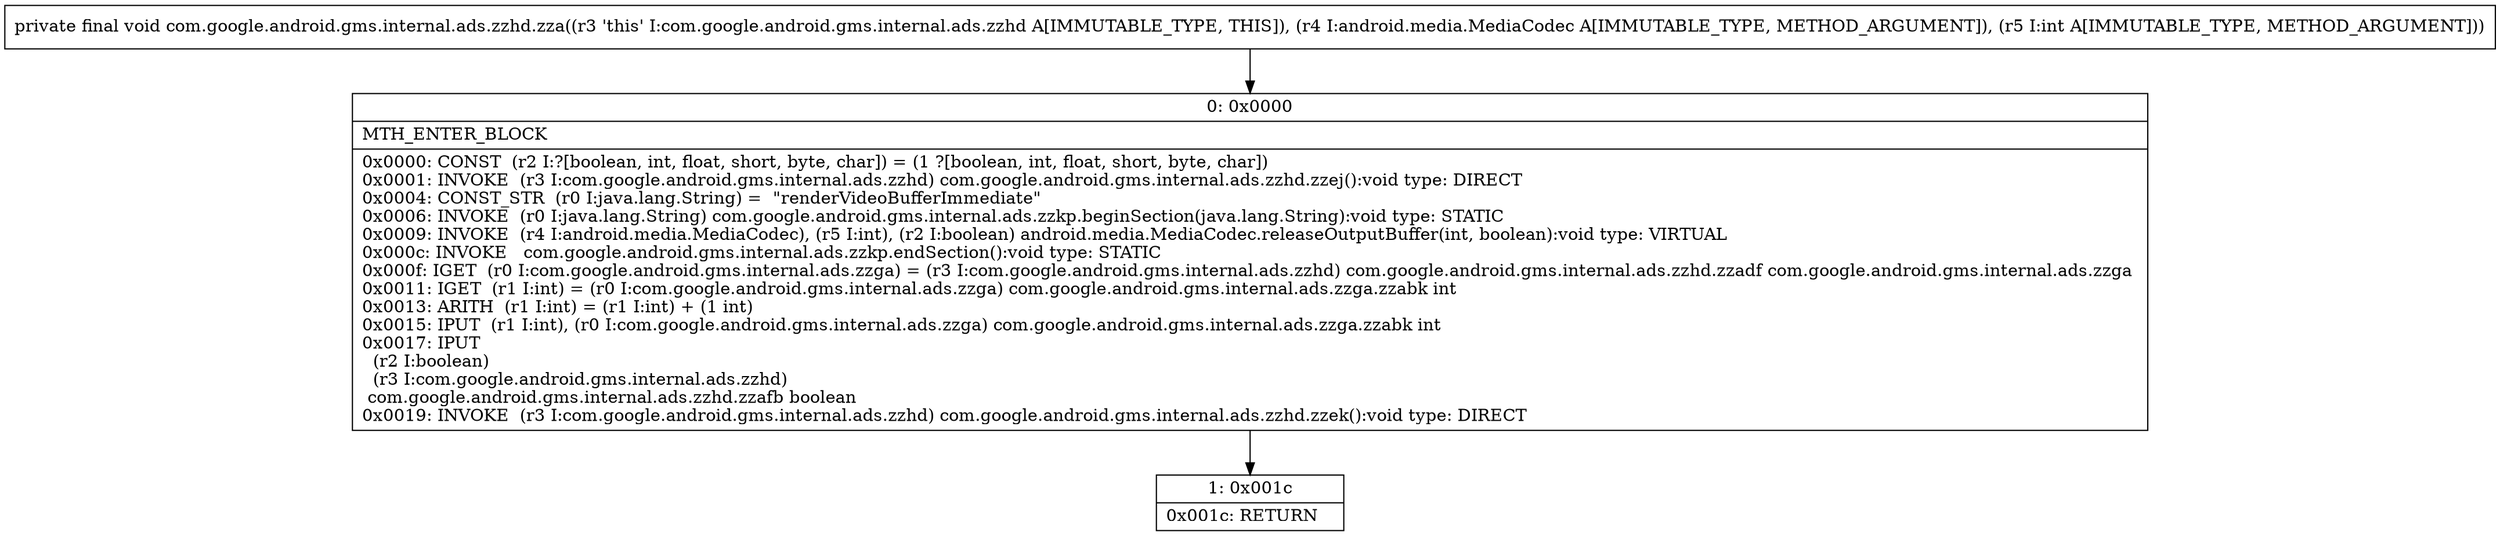 digraph "CFG forcom.google.android.gms.internal.ads.zzhd.zza(Landroid\/media\/MediaCodec;I)V" {
Node_0 [shape=record,label="{0\:\ 0x0000|MTH_ENTER_BLOCK\l|0x0000: CONST  (r2 I:?[boolean, int, float, short, byte, char]) = (1 ?[boolean, int, float, short, byte, char]) \l0x0001: INVOKE  (r3 I:com.google.android.gms.internal.ads.zzhd) com.google.android.gms.internal.ads.zzhd.zzej():void type: DIRECT \l0x0004: CONST_STR  (r0 I:java.lang.String) =  \"renderVideoBufferImmediate\" \l0x0006: INVOKE  (r0 I:java.lang.String) com.google.android.gms.internal.ads.zzkp.beginSection(java.lang.String):void type: STATIC \l0x0009: INVOKE  (r4 I:android.media.MediaCodec), (r5 I:int), (r2 I:boolean) android.media.MediaCodec.releaseOutputBuffer(int, boolean):void type: VIRTUAL \l0x000c: INVOKE   com.google.android.gms.internal.ads.zzkp.endSection():void type: STATIC \l0x000f: IGET  (r0 I:com.google.android.gms.internal.ads.zzga) = (r3 I:com.google.android.gms.internal.ads.zzhd) com.google.android.gms.internal.ads.zzhd.zzadf com.google.android.gms.internal.ads.zzga \l0x0011: IGET  (r1 I:int) = (r0 I:com.google.android.gms.internal.ads.zzga) com.google.android.gms.internal.ads.zzga.zzabk int \l0x0013: ARITH  (r1 I:int) = (r1 I:int) + (1 int) \l0x0015: IPUT  (r1 I:int), (r0 I:com.google.android.gms.internal.ads.zzga) com.google.android.gms.internal.ads.zzga.zzabk int \l0x0017: IPUT  \l  (r2 I:boolean)\l  (r3 I:com.google.android.gms.internal.ads.zzhd)\l com.google.android.gms.internal.ads.zzhd.zzafb boolean \l0x0019: INVOKE  (r3 I:com.google.android.gms.internal.ads.zzhd) com.google.android.gms.internal.ads.zzhd.zzek():void type: DIRECT \l}"];
Node_1 [shape=record,label="{1\:\ 0x001c|0x001c: RETURN   \l}"];
MethodNode[shape=record,label="{private final void com.google.android.gms.internal.ads.zzhd.zza((r3 'this' I:com.google.android.gms.internal.ads.zzhd A[IMMUTABLE_TYPE, THIS]), (r4 I:android.media.MediaCodec A[IMMUTABLE_TYPE, METHOD_ARGUMENT]), (r5 I:int A[IMMUTABLE_TYPE, METHOD_ARGUMENT])) }"];
MethodNode -> Node_0;
Node_0 -> Node_1;
}

